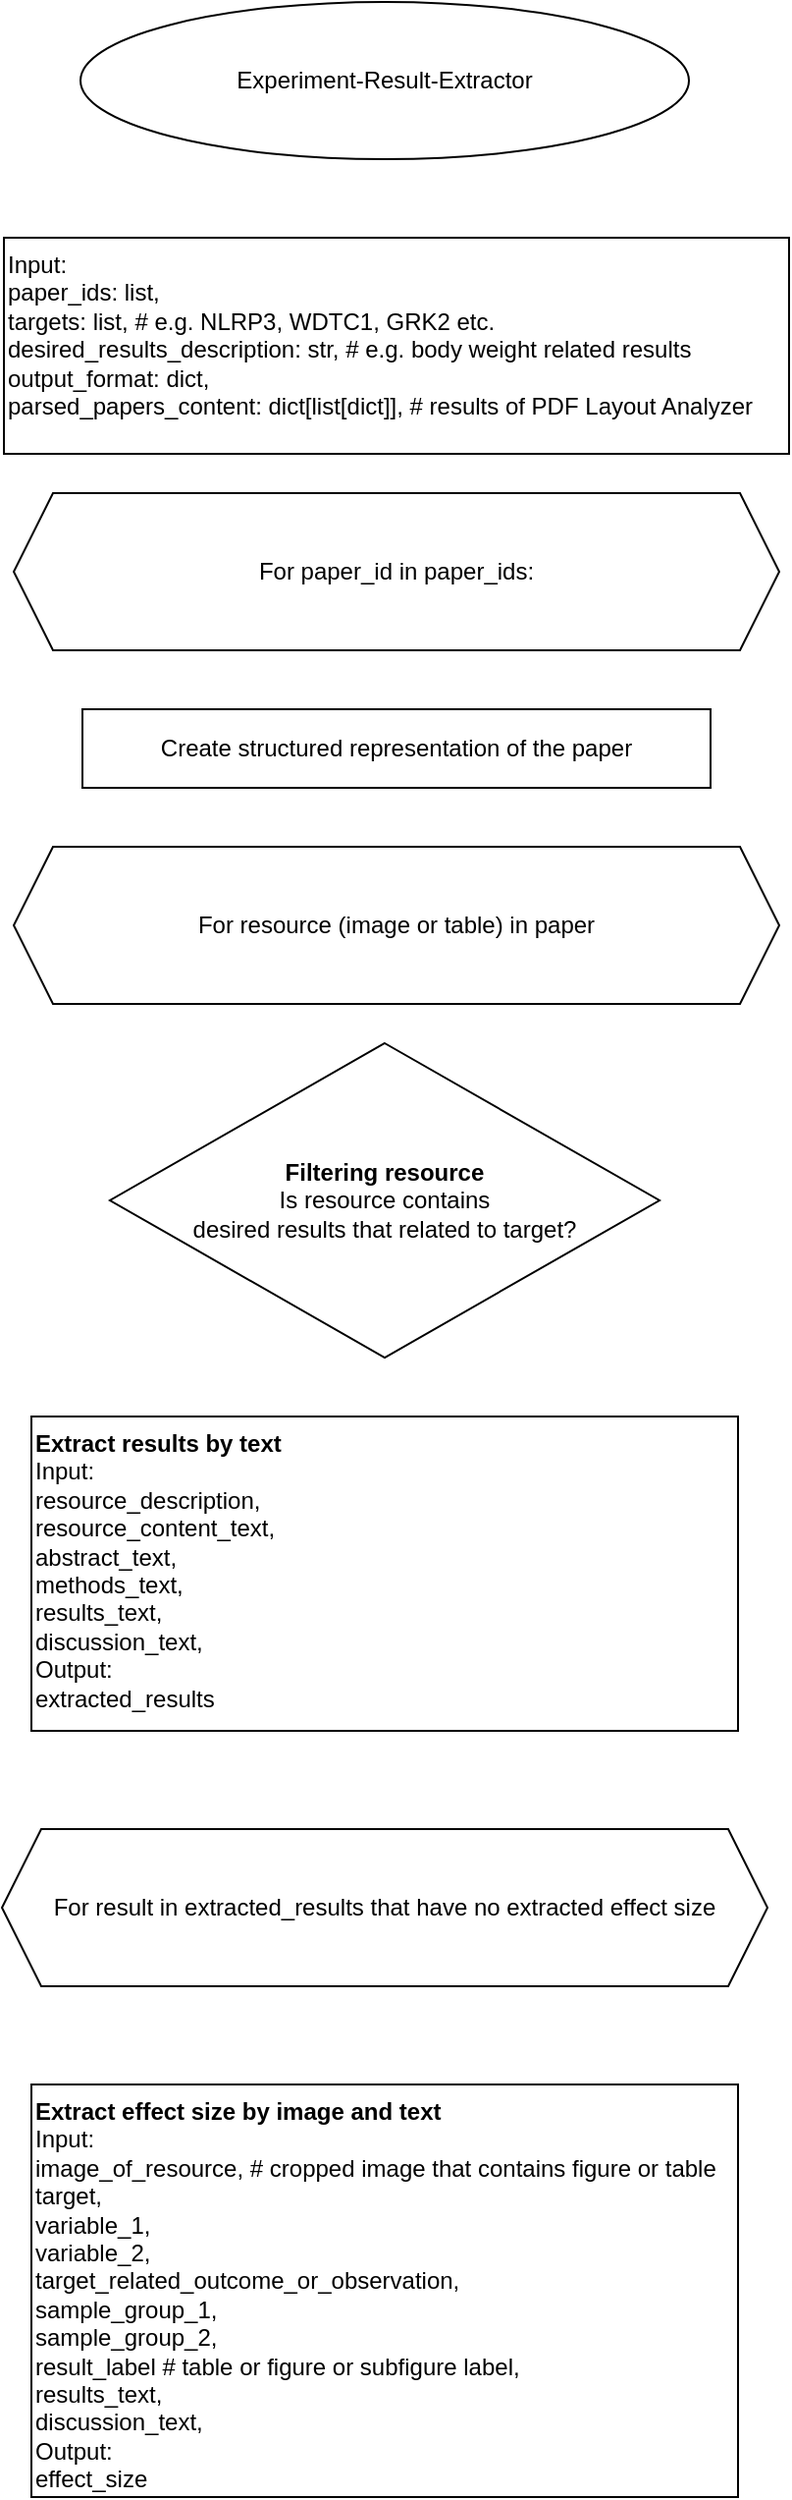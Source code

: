 <mxfile version="26.1.0">
  <diagram name="Page-1" id="ZzI0bSMoF7k67ayQ-rmi">
    <mxGraphModel dx="954" dy="560" grid="1" gridSize="10" guides="1" tooltips="1" connect="1" arrows="1" fold="1" page="1" pageScale="1" pageWidth="827" pageHeight="1169" math="0" shadow="0">
      <root>
        <mxCell id="0" />
        <mxCell id="1" parent="0" />
        <mxCell id="xXZLjdGy6UP3Q1XhfBic-1" value="Experiment-Result-Extractor" style="ellipse;whiteSpace=wrap;html=1;" vertex="1" parent="1">
          <mxGeometry x="259" y="50" width="310" height="80" as="geometry" />
        </mxCell>
        <mxCell id="xXZLjdGy6UP3Q1XhfBic-3" value="Input:&amp;nbsp;&lt;div&gt;paper_ids: list,&lt;/div&gt;&lt;div&gt;targets: list, # e.g.&amp;nbsp;&lt;span style=&quot;background-color: transparent;&quot;&gt;NLRP3,&amp;nbsp;&lt;/span&gt;&lt;span style=&quot;background-color: transparent; color: light-dark(rgb(0, 0, 0), rgb(255, 255, 255));&quot;&gt;WDTC1,&amp;nbsp;&lt;/span&gt;&lt;span style=&quot;background-color: transparent; color: light-dark(rgb(0, 0, 0), rgb(255, 255, 255));&quot;&gt;GRK2 etc.&lt;/span&gt;&lt;/div&gt;&lt;div&gt;desired_results_description: str, # e.g. body weight related results&lt;/div&gt;&lt;div&gt;output_format: dict,&lt;/div&gt;&lt;div&gt;parsed_papers_content: dict[list[dict]], # results of PDF Layout Analyzer&lt;/div&gt;&lt;div&gt;&lt;br&gt;&lt;/div&gt;&lt;div&gt;&lt;br&gt;&lt;/div&gt;&lt;div&gt;&lt;br&gt;&lt;/div&gt;" style="rounded=0;whiteSpace=wrap;html=1;align=left;verticalAlign=top;" vertex="1" parent="1">
          <mxGeometry x="220" y="170" width="400" height="110" as="geometry" />
        </mxCell>
        <mxCell id="xXZLjdGy6UP3Q1XhfBic-4" value="&lt;div&gt;&lt;span style=&quot;background-color: transparent; color: light-dark(rgb(0, 0, 0), rgb(255, 255, 255));&quot;&gt;For paper_id in paper_ids:&lt;/span&gt;&lt;/div&gt;" style="shape=hexagon;perimeter=hexagonPerimeter2;whiteSpace=wrap;html=1;fixedSize=1;align=center;" vertex="1" parent="1">
          <mxGeometry x="225" y="300" width="390" height="80" as="geometry" />
        </mxCell>
        <mxCell id="xXZLjdGy6UP3Q1XhfBic-5" value="Create structured representation of the paper" style="rounded=0;whiteSpace=wrap;html=1;align=center;verticalAlign=middle;" vertex="1" parent="1">
          <mxGeometry x="260" y="410" width="320" height="40" as="geometry" />
        </mxCell>
        <mxCell id="xXZLjdGy6UP3Q1XhfBic-7" value="For resource (image or table) in paper" style="shape=hexagon;perimeter=hexagonPerimeter2;whiteSpace=wrap;html=1;fixedSize=1;align=center;" vertex="1" parent="1">
          <mxGeometry x="225" y="480" width="390" height="80" as="geometry" />
        </mxCell>
        <mxCell id="xXZLjdGy6UP3Q1XhfBic-9" value="&lt;div&gt;&lt;b&gt;Filtering resource&lt;/b&gt;&lt;/div&gt;Is resource contains&lt;div&gt;desired results that related to target?&lt;/div&gt;" style="rhombus;whiteSpace=wrap;html=1;" vertex="1" parent="1">
          <mxGeometry x="274" y="580" width="280" height="160" as="geometry" />
        </mxCell>
        <mxCell id="xXZLjdGy6UP3Q1XhfBic-10" value="&lt;b&gt;Extract results by text&lt;/b&gt;&lt;div&gt;Input:&lt;/div&gt;&lt;div&gt;resource_description,&lt;/div&gt;&lt;div&gt;resource_content_text,&lt;/div&gt;&lt;div&gt;abstract_text,&lt;/div&gt;&lt;div&gt;methods_text,&lt;/div&gt;&lt;div&gt;results_text,&lt;/div&gt;&lt;div&gt;discussion_text,&lt;/div&gt;&lt;div&gt;Output:&lt;/div&gt;&lt;div&gt;extracted_results&lt;/div&gt;" style="rounded=0;whiteSpace=wrap;html=1;align=left;verticalAlign=top;" vertex="1" parent="1">
          <mxGeometry x="234" y="770" width="360" height="160" as="geometry" />
        </mxCell>
        <mxCell id="xXZLjdGy6UP3Q1XhfBic-11" value="For result in extracted_results that have no extracted effect size" style="shape=hexagon;perimeter=hexagonPerimeter2;whiteSpace=wrap;html=1;fixedSize=1;align=center;" vertex="1" parent="1">
          <mxGeometry x="219" y="980" width="390" height="80" as="geometry" />
        </mxCell>
        <mxCell id="xXZLjdGy6UP3Q1XhfBic-12" value="&lt;b&gt;Extract effect size by image and text&lt;/b&gt;&lt;div&gt;Input:&lt;/div&gt;&lt;div&gt;image_of_resource, # cropped image that contains figure or table&lt;/div&gt;&lt;div&gt;target,&lt;/div&gt;&lt;div&gt;variable_1,&lt;/div&gt;&lt;div&gt;variable_2,&lt;/div&gt;&lt;div&gt;target_related_outcome_or_observation,&lt;/div&gt;&lt;div&gt;&lt;div&gt;sample_group_1,&lt;/div&gt;&lt;div&gt;sample_group_2,&lt;/div&gt;&lt;/div&gt;&lt;div&gt;result_label # table or figure or subfigure label,&lt;/div&gt;&lt;div&gt;results_text,&lt;/div&gt;&lt;div&gt;discussion_text,&lt;/div&gt;&lt;div&gt;Output:&lt;/div&gt;&lt;div&gt;effect_size&lt;/div&gt;" style="rounded=0;whiteSpace=wrap;html=1;align=left;verticalAlign=top;" vertex="1" parent="1">
          <mxGeometry x="234" y="1110" width="360" height="210" as="geometry" />
        </mxCell>
      </root>
    </mxGraphModel>
  </diagram>
</mxfile>
